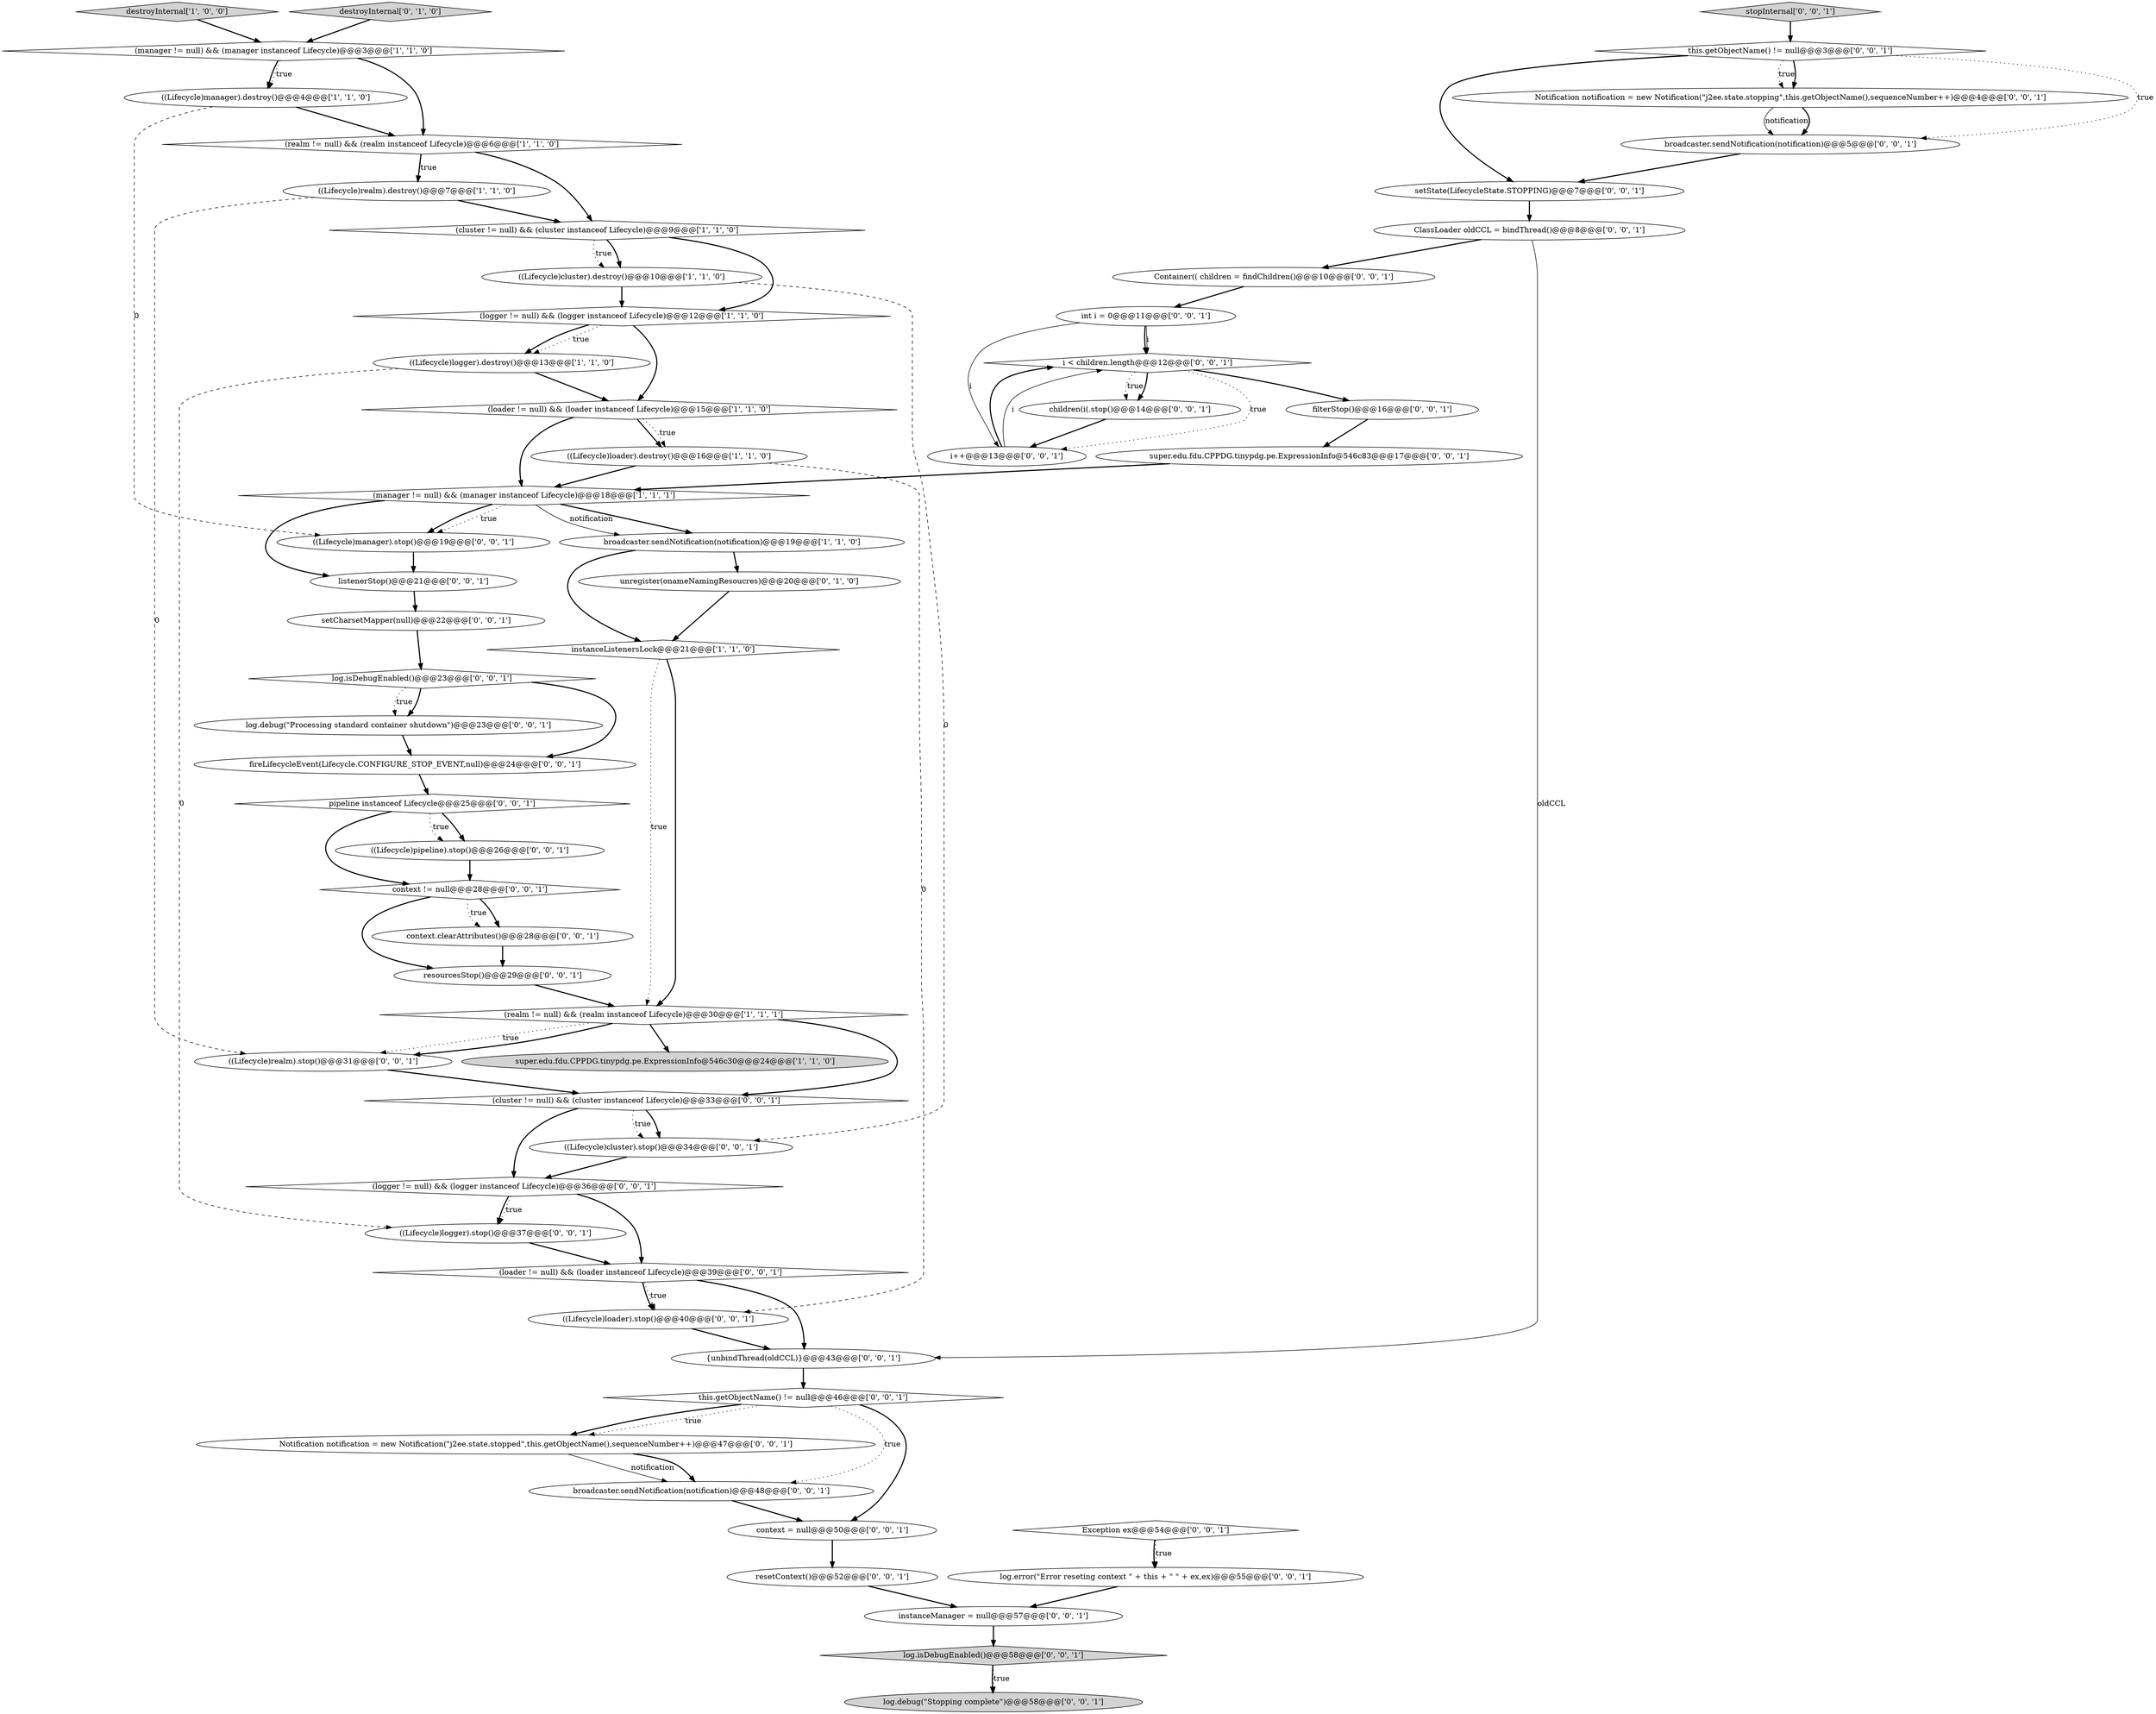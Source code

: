 digraph {
41 [style = filled, label = "pipeline instanceof Lifecycle@@@25@@@['0', '0', '1']", fillcolor = white, shape = diamond image = "AAA0AAABBB3BBB"];
59 [style = filled, label = "(loader != null) && (loader instanceof Lifecycle)@@@39@@@['0', '0', '1']", fillcolor = white, shape = diamond image = "AAA0AAABBB3BBB"];
28 [style = filled, label = "i < children.length@@@12@@@['0', '0', '1']", fillcolor = white, shape = diamond image = "AAA0AAABBB3BBB"];
49 [style = filled, label = "broadcaster.sendNotification(notification)@@@48@@@['0', '0', '1']", fillcolor = white, shape = ellipse image = "AAA0AAABBB3BBB"];
43 [style = filled, label = "i++@@@13@@@['0', '0', '1']", fillcolor = white, shape = ellipse image = "AAA0AAABBB3BBB"];
16 [style = filled, label = "destroyInternal['0', '1', '0']", fillcolor = lightgray, shape = diamond image = "AAA0AAABBB2BBB"];
10 [style = filled, label = "(loader != null) && (loader instanceof Lifecycle)@@@15@@@['1', '1', '0']", fillcolor = white, shape = diamond image = "AAA0AAABBB1BBB"];
31 [style = filled, label = "((Lifecycle)logger).stop()@@@37@@@['0', '0', '1']", fillcolor = white, shape = ellipse image = "AAA0AAABBB3BBB"];
55 [style = filled, label = "resetContext()@@@52@@@['0', '0', '1']", fillcolor = white, shape = ellipse image = "AAA0AAABBB3BBB"];
22 [style = filled, label = "log.error(\"Error reseting context \" + this + \" \" + ex,ex)@@@55@@@['0', '0', '1']", fillcolor = white, shape = ellipse image = "AAA0AAABBB3BBB"];
20 [style = filled, label = "int i = 0@@@11@@@['0', '0', '1']", fillcolor = white, shape = ellipse image = "AAA0AAABBB3BBB"];
18 [style = filled, label = "((Lifecycle)cluster).stop()@@@34@@@['0', '0', '1']", fillcolor = white, shape = ellipse image = "AAA0AAABBB3BBB"];
6 [style = filled, label = "(realm != null) && (realm instanceof Lifecycle)@@@6@@@['1', '1', '0']", fillcolor = white, shape = diamond image = "AAA0AAABBB1BBB"];
35 [style = filled, label = "log.debug(\"Processing standard container shutdown\")@@@23@@@['0', '0', '1']", fillcolor = white, shape = ellipse image = "AAA0AAABBB3BBB"];
15 [style = filled, label = "((Lifecycle)cluster).destroy()@@@10@@@['1', '1', '0']", fillcolor = white, shape = ellipse image = "AAA0AAABBB1BBB"];
44 [style = filled, label = "Exception ex@@@54@@@['0', '0', '1']", fillcolor = white, shape = diamond image = "AAA0AAABBB3BBB"];
23 [style = filled, label = "setState(LifecycleState.STOPPING)@@@7@@@['0', '0', '1']", fillcolor = white, shape = ellipse image = "AAA0AAABBB3BBB"];
32 [style = filled, label = "instanceManager = null@@@57@@@['0', '0', '1']", fillcolor = white, shape = ellipse image = "AAA0AAABBB3BBB"];
29 [style = filled, label = "((Lifecycle)loader).stop()@@@40@@@['0', '0', '1']", fillcolor = white, shape = ellipse image = "AAA0AAABBB3BBB"];
42 [style = filled, label = "log.isDebugEnabled()@@@58@@@['0', '0', '1']", fillcolor = lightgray, shape = diamond image = "AAA0AAABBB3BBB"];
11 [style = filled, label = "(manager != null) && (manager instanceof Lifecycle)@@@3@@@['1', '1', '0']", fillcolor = white, shape = diamond image = "AAA0AAABBB1BBB"];
40 [style = filled, label = "broadcaster.sendNotification(notification)@@@5@@@['0', '0', '1']", fillcolor = white, shape = ellipse image = "AAA0AAABBB3BBB"];
14 [style = filled, label = "((Lifecycle)manager).destroy()@@@4@@@['1', '1', '0']", fillcolor = white, shape = ellipse image = "AAA0AAABBB1BBB"];
19 [style = filled, label = "((Lifecycle)manager).stop()@@@19@@@['0', '0', '1']", fillcolor = white, shape = ellipse image = "AAA0AAABBB3BBB"];
34 [style = filled, label = "((Lifecycle)realm).stop()@@@31@@@['0', '0', '1']", fillcolor = white, shape = ellipse image = "AAA0AAABBB3BBB"];
51 [style = filled, label = "(logger != null) && (logger instanceof Lifecycle)@@@36@@@['0', '0', '1']", fillcolor = white, shape = diamond image = "AAA0AAABBB3BBB"];
17 [style = filled, label = "unregister(onameNamingResoucres)@@@20@@@['0', '1', '0']", fillcolor = white, shape = ellipse image = "AAA1AAABBB2BBB"];
0 [style = filled, label = "((Lifecycle)logger).destroy()@@@13@@@['1', '1', '0']", fillcolor = white, shape = ellipse image = "AAA0AAABBB1BBB"];
47 [style = filled, label = "context != null@@@28@@@['0', '0', '1']", fillcolor = white, shape = diamond image = "AAA0AAABBB3BBB"];
57 [style = filled, label = "{unbindThread(oldCCL)}@@@43@@@['0', '0', '1']", fillcolor = white, shape = ellipse image = "AAA0AAABBB3BBB"];
7 [style = filled, label = "((Lifecycle)realm).destroy()@@@7@@@['1', '1', '0']", fillcolor = white, shape = ellipse image = "AAA0AAABBB1BBB"];
3 [style = filled, label = "(manager != null) && (manager instanceof Lifecycle)@@@18@@@['1', '1', '1']", fillcolor = white, shape = diamond image = "AAA0AAABBB1BBB"];
13 [style = filled, label = "broadcaster.sendNotification(notification)@@@19@@@['1', '1', '0']", fillcolor = white, shape = ellipse image = "AAA0AAABBB1BBB"];
24 [style = filled, label = "log.debug(\"Stopping complete\")@@@58@@@['0', '0', '1']", fillcolor = lightgray, shape = ellipse image = "AAA0AAABBB3BBB"];
39 [style = filled, label = "Notification notification = new Notification(\"j2ee.state.stopping\",this.getObjectName(),sequenceNumber++)@@@4@@@['0', '0', '1']", fillcolor = white, shape = ellipse image = "AAA0AAABBB3BBB"];
45 [style = filled, label = "filterStop()@@@16@@@['0', '0', '1']", fillcolor = white, shape = ellipse image = "AAA0AAABBB3BBB"];
37 [style = filled, label = "(cluster != null) && (cluster instanceof Lifecycle)@@@33@@@['0', '0', '1']", fillcolor = white, shape = diamond image = "AAA0AAABBB3BBB"];
38 [style = filled, label = "this.getObjectName() != null@@@46@@@['0', '0', '1']", fillcolor = white, shape = diamond image = "AAA0AAABBB3BBB"];
27 [style = filled, label = "((Lifecycle)pipeline).stop()@@@26@@@['0', '0', '1']", fillcolor = white, shape = ellipse image = "AAA0AAABBB3BBB"];
50 [style = filled, label = "fireLifecycleEvent(Lifecycle.CONFIGURE_STOP_EVENT,null)@@@24@@@['0', '0', '1']", fillcolor = white, shape = ellipse image = "AAA0AAABBB3BBB"];
25 [style = filled, label = "resourcesStop()@@@29@@@['0', '0', '1']", fillcolor = white, shape = ellipse image = "AAA0AAABBB3BBB"];
52 [style = filled, label = "stopInternal['0', '0', '1']", fillcolor = lightgray, shape = diamond image = "AAA0AAABBB3BBB"];
26 [style = filled, label = "Container(( children = findChildren()@@@10@@@['0', '0', '1']", fillcolor = white, shape = ellipse image = "AAA0AAABBB3BBB"];
58 [style = filled, label = "listenerStop()@@@21@@@['0', '0', '1']", fillcolor = white, shape = ellipse image = "AAA0AAABBB3BBB"];
1 [style = filled, label = "super.edu.fdu.CPPDG.tinypdg.pe.ExpressionInfo@546c30@@@24@@@['1', '1', '0']", fillcolor = lightgray, shape = ellipse image = "AAA0AAABBB1BBB"];
21 [style = filled, label = "context = null@@@50@@@['0', '0', '1']", fillcolor = white, shape = ellipse image = "AAA0AAABBB3BBB"];
36 [style = filled, label = "ClassLoader oldCCL = bindThread()@@@8@@@['0', '0', '1']", fillcolor = white, shape = ellipse image = "AAA0AAABBB3BBB"];
46 [style = filled, label = "children(i(.stop()@@@14@@@['0', '0', '1']", fillcolor = white, shape = ellipse image = "AAA0AAABBB3BBB"];
4 [style = filled, label = "((Lifecycle)loader).destroy()@@@16@@@['1', '1', '0']", fillcolor = white, shape = ellipse image = "AAA0AAABBB1BBB"];
33 [style = filled, label = "context.clearAttributes()@@@28@@@['0', '0', '1']", fillcolor = white, shape = ellipse image = "AAA0AAABBB3BBB"];
9 [style = filled, label = "destroyInternal['1', '0', '0']", fillcolor = lightgray, shape = diamond image = "AAA0AAABBB1BBB"];
2 [style = filled, label = "instanceListenersLock@@@21@@@['1', '1', '0']", fillcolor = white, shape = diamond image = "AAA0AAABBB1BBB"];
12 [style = filled, label = "(cluster != null) && (cluster instanceof Lifecycle)@@@9@@@['1', '1', '0']", fillcolor = white, shape = diamond image = "AAA0AAABBB1BBB"];
48 [style = filled, label = "setCharsetMapper(null)@@@22@@@['0', '0', '1']", fillcolor = white, shape = ellipse image = "AAA0AAABBB3BBB"];
5 [style = filled, label = "(realm != null) && (realm instanceof Lifecycle)@@@30@@@['1', '1', '1']", fillcolor = white, shape = diamond image = "AAA0AAABBB1BBB"];
53 [style = filled, label = "log.isDebugEnabled()@@@23@@@['0', '0', '1']", fillcolor = white, shape = diamond image = "AAA0AAABBB3BBB"];
54 [style = filled, label = "Notification notification = new Notification(\"j2ee.state.stopped\",this.getObjectName(),sequenceNumber++)@@@47@@@['0', '0', '1']", fillcolor = white, shape = ellipse image = "AAA0AAABBB3BBB"];
56 [style = filled, label = "this.getObjectName() != null@@@3@@@['0', '0', '1']", fillcolor = white, shape = diamond image = "AAA0AAABBB3BBB"];
30 [style = filled, label = "super.edu.fdu.CPPDG.tinypdg.pe.ExpressionInfo@546c83@@@17@@@['0', '0', '1']", fillcolor = white, shape = ellipse image = "AAA0AAABBB3BBB"];
8 [style = filled, label = "(logger != null) && (logger instanceof Lifecycle)@@@12@@@['1', '1', '0']", fillcolor = white, shape = diamond image = "AAA0AAABBB1BBB"];
4->29 [style = dashed, label="0"];
41->27 [style = bold, label=""];
37->51 [style = bold, label=""];
52->56 [style = bold, label=""];
47->33 [style = bold, label=""];
41->47 [style = bold, label=""];
5->1 [style = bold, label=""];
18->51 [style = bold, label=""];
39->40 [style = solid, label="notification"];
2->5 [style = dotted, label="true"];
20->43 [style = solid, label="i"];
43->28 [style = bold, label=""];
3->13 [style = bold, label=""];
19->58 [style = bold, label=""];
29->57 [style = bold, label=""];
56->40 [style = dotted, label="true"];
10->3 [style = bold, label=""];
44->22 [style = dotted, label="true"];
51->59 [style = bold, label=""];
43->28 [style = solid, label="i"];
57->38 [style = bold, label=""];
6->12 [style = bold, label=""];
53->35 [style = bold, label=""];
35->50 [style = bold, label=""];
15->8 [style = bold, label=""];
4->3 [style = bold, label=""];
21->55 [style = bold, label=""];
17->2 [style = bold, label=""];
49->21 [style = bold, label=""];
28->45 [style = bold, label=""];
38->49 [style = dotted, label="true"];
53->35 [style = dotted, label="true"];
37->18 [style = bold, label=""];
55->32 [style = bold, label=""];
11->6 [style = bold, label=""];
5->37 [style = bold, label=""];
5->34 [style = dotted, label="true"];
7->12 [style = bold, label=""];
25->5 [style = bold, label=""];
11->14 [style = dotted, label="true"];
10->4 [style = bold, label=""];
51->31 [style = bold, label=""];
3->58 [style = bold, label=""];
58->48 [style = bold, label=""];
53->50 [style = bold, label=""];
8->10 [style = bold, label=""];
48->53 [style = bold, label=""];
56->39 [style = dotted, label="true"];
46->43 [style = bold, label=""];
8->0 [style = dotted, label="true"];
59->29 [style = dotted, label="true"];
59->29 [style = bold, label=""];
42->24 [style = bold, label=""];
50->41 [style = bold, label=""];
8->0 [style = bold, label=""];
6->7 [style = dotted, label="true"];
7->34 [style = dashed, label="0"];
20->28 [style = solid, label="i"];
13->17 [style = bold, label=""];
40->23 [style = bold, label=""];
3->19 [style = dotted, label="true"];
27->47 [style = bold, label=""];
26->20 [style = bold, label=""];
45->30 [style = bold, label=""];
41->27 [style = dotted, label="true"];
11->14 [style = bold, label=""];
32->42 [style = bold, label=""];
22->32 [style = bold, label=""];
38->21 [style = bold, label=""];
3->19 [style = bold, label=""];
54->49 [style = solid, label="notification"];
3->13 [style = solid, label="notification"];
42->24 [style = dotted, label="true"];
16->11 [style = bold, label=""];
12->8 [style = bold, label=""];
59->57 [style = bold, label=""];
28->46 [style = dotted, label="true"];
15->18 [style = dashed, label="0"];
54->49 [style = bold, label=""];
47->33 [style = dotted, label="true"];
9->11 [style = bold, label=""];
2->5 [style = bold, label=""];
12->15 [style = bold, label=""];
31->59 [style = bold, label=""];
38->54 [style = dotted, label="true"];
56->39 [style = bold, label=""];
12->15 [style = dotted, label="true"];
5->34 [style = bold, label=""];
38->54 [style = bold, label=""];
0->10 [style = bold, label=""];
37->18 [style = dotted, label="true"];
28->43 [style = dotted, label="true"];
14->19 [style = dashed, label="0"];
28->46 [style = bold, label=""];
10->4 [style = dotted, label="true"];
30->3 [style = bold, label=""];
23->36 [style = bold, label=""];
36->26 [style = bold, label=""];
36->57 [style = solid, label="oldCCL"];
14->6 [style = bold, label=""];
20->28 [style = bold, label=""];
51->31 [style = dotted, label="true"];
39->40 [style = bold, label=""];
56->23 [style = bold, label=""];
6->7 [style = bold, label=""];
13->2 [style = bold, label=""];
33->25 [style = bold, label=""];
47->25 [style = bold, label=""];
34->37 [style = bold, label=""];
44->22 [style = bold, label=""];
0->31 [style = dashed, label="0"];
}
